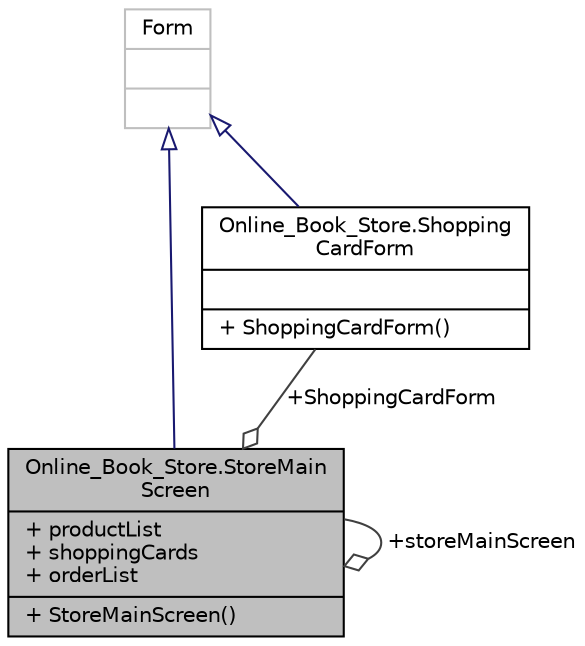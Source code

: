 digraph "Online_Book_Store.StoreMainScreen"
{
 // LATEX_PDF_SIZE
  edge [fontname="Helvetica",fontsize="10",labelfontname="Helvetica",labelfontsize="10"];
  node [fontname="Helvetica",fontsize="10",shape=record];
  Node1 [label="{Online_Book_Store.StoreMain\lScreen\n|+ productList\l+ shoppingCards\l+ orderList\l|+ StoreMainScreen()\l}",height=0.2,width=0.4,color="black", fillcolor="grey75", style="filled", fontcolor="black",tooltip="This file includes order operations."];
  Node2 -> Node1 [dir="back",color="midnightblue",fontsize="10",style="solid",arrowtail="onormal",fontname="Helvetica"];
  Node2 [label="{Form\n||}",height=0.2,width=0.4,color="grey75", fillcolor="white", style="filled",tooltip=" "];
  Node3 -> Node1 [color="grey25",fontsize="10",style="solid",label=" +ShoppingCardForm" ,arrowhead="odiamond",fontname="Helvetica"];
  Node3 [label="{Online_Book_Store.Shopping\lCardForm\n||+ ShoppingCardForm()\l}",height=0.2,width=0.4,color="black", fillcolor="white", style="filled",URL="$class_online___book___store_1_1_shopping_card_form.html",tooltip="This file includes shopping card operations ."];
  Node2 -> Node3 [dir="back",color="midnightblue",fontsize="10",style="solid",arrowtail="onormal",fontname="Helvetica"];
  Node1 -> Node1 [color="grey25",fontsize="10",style="solid",label=" +storeMainScreen" ,arrowhead="odiamond",fontname="Helvetica"];
}
